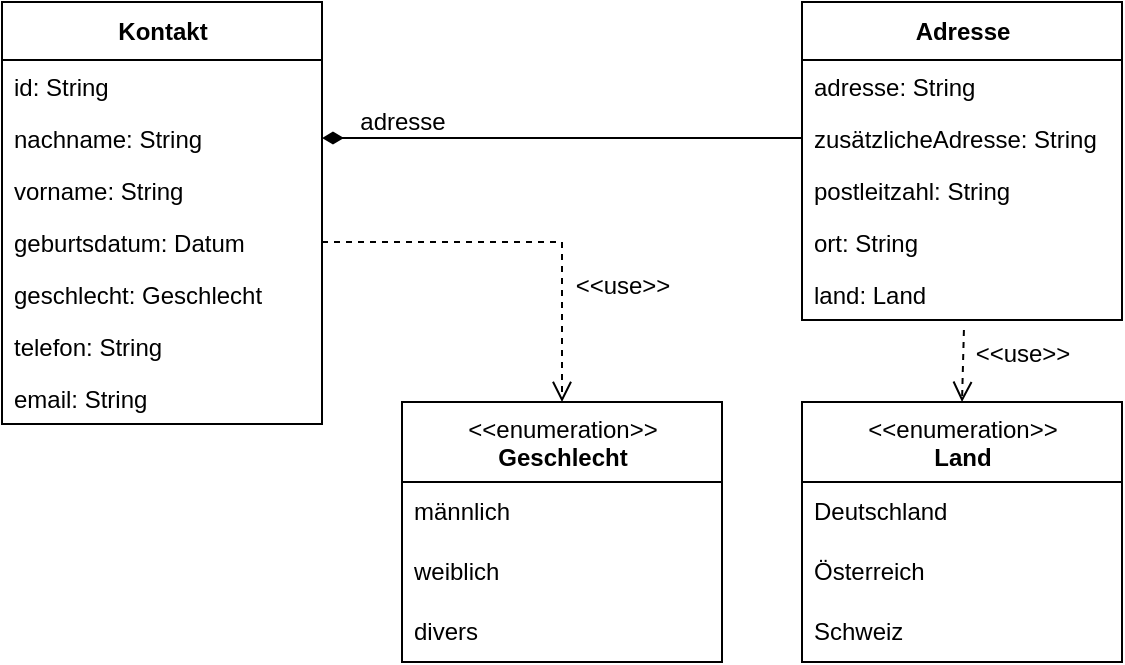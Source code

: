 <mxfile><diagram id="47A9uAxiZOzFFANPaknb" name="Page-1"><mxGraphModel dx="1642" dy="619" grid="1" gridSize="10" guides="1" tooltips="1" connect="1" arrows="1" fold="1" page="1" pageScale="1" pageWidth="1169" pageHeight="827" math="0" shadow="0"><root><mxCell id="0"/><mxCell id="1" parent="0"/><mxCell id="XlRuoyJqkZNGjIw-Lx1k-27" value="Kontakt" style="swimlane;fontStyle=1;align=center;verticalAlign=middle;childLayout=stackLayout;horizontal=1;startSize=29;horizontalStack=0;resizeParent=1;resizeParentMax=0;resizeLast=0;collapsible=0;marginBottom=0;html=1;" parent="1" vertex="1"><mxGeometry x="40" y="40" width="160" height="211" as="geometry"/></mxCell><mxCell id="XlRuoyJqkZNGjIw-Lx1k-31" value="id: String" style="text;align=left;verticalAlign=top;spacingLeft=4;spacingRight=4;overflow=hidden;rotatable=0;points=[[0,0.5],[1,0.5]];portConstraint=eastwest;" parent="XlRuoyJqkZNGjIw-Lx1k-27" vertex="1"><mxGeometry y="29" width="160" height="26" as="geometry"/></mxCell><mxCell id="XlRuoyJqkZNGjIw-Lx1k-33" value="nachname: String" style="text;align=left;verticalAlign=top;spacingLeft=4;spacingRight=4;overflow=hidden;rotatable=0;points=[[0,0.5],[1,0.5]];portConstraint=eastwest;rounded=0;shadow=0;html=0;" parent="XlRuoyJqkZNGjIw-Lx1k-27" vertex="1"><mxGeometry y="55" width="160" height="26" as="geometry"/></mxCell><mxCell id="XlRuoyJqkZNGjIw-Lx1k-32" value="vorname: String" style="text;align=left;verticalAlign=top;spacingLeft=4;spacingRight=4;overflow=hidden;rotatable=0;points=[[0,0.5],[1,0.5]];portConstraint=eastwest;rounded=0;shadow=0;html=0;" parent="XlRuoyJqkZNGjIw-Lx1k-27" vertex="1"><mxGeometry y="81" width="160" height="26" as="geometry"/></mxCell><mxCell id="XlRuoyJqkZNGjIw-Lx1k-35" value="geburtsdatum: Datum" style="text;align=left;verticalAlign=top;spacingLeft=4;spacingRight=4;overflow=hidden;rotatable=0;points=[[0,0.5],[1,0.5]];portConstraint=eastwest;rounded=0;shadow=0;html=0;" parent="XlRuoyJqkZNGjIw-Lx1k-27" vertex="1"><mxGeometry y="107" width="160" height="26" as="geometry"/></mxCell><mxCell id="XlRuoyJqkZNGjIw-Lx1k-34" value="geschlecht: Geschlecht" style="text;align=left;verticalAlign=top;spacingLeft=4;spacingRight=4;overflow=hidden;rotatable=0;points=[[0,0.5],[1,0.5]];portConstraint=eastwest;rounded=0;shadow=0;html=0;" parent="XlRuoyJqkZNGjIw-Lx1k-27" vertex="1"><mxGeometry y="133" width="160" height="26" as="geometry"/></mxCell><mxCell id="XlRuoyJqkZNGjIw-Lx1k-37" value="telefon: String" style="text;align=left;verticalAlign=top;spacingLeft=4;spacingRight=4;overflow=hidden;rotatable=0;points=[[0,0.5],[1,0.5]];portConstraint=eastwest;rounded=0;shadow=0;html=0;" parent="XlRuoyJqkZNGjIw-Lx1k-27" vertex="1"><mxGeometry y="159" width="160" height="26" as="geometry"/></mxCell><mxCell id="XlRuoyJqkZNGjIw-Lx1k-36" value="email: String" style="text;align=left;verticalAlign=top;spacingLeft=4;spacingRight=4;overflow=hidden;rotatable=0;points=[[0,0.5],[1,0.5]];portConstraint=eastwest;rounded=0;shadow=0;html=0;" parent="XlRuoyJqkZNGjIw-Lx1k-27" vertex="1"><mxGeometry y="185" width="160" height="26" as="geometry"/></mxCell><mxCell id="XlRuoyJqkZNGjIw-Lx1k-39" value="Adresse" style="swimlane;fontStyle=1;align=center;verticalAlign=middle;childLayout=stackLayout;horizontal=1;startSize=29;horizontalStack=0;resizeParent=1;resizeParentMax=0;resizeLast=0;collapsible=0;marginBottom=0;html=1;" parent="1" vertex="1"><mxGeometry x="440" y="40" width="160" height="159" as="geometry"/></mxCell><mxCell id="XlRuoyJqkZNGjIw-Lx1k-48" value="adresse: String" style="text;align=left;verticalAlign=top;spacingLeft=4;spacingRight=4;overflow=hidden;rotatable=0;points=[[0,0.5],[1,0.5]];portConstraint=eastwest;" parent="XlRuoyJqkZNGjIw-Lx1k-39" vertex="1"><mxGeometry y="29" width="160" height="26" as="geometry"/></mxCell><mxCell id="XlRuoyJqkZNGjIw-Lx1k-49" value="zusätzlicheAdresse: String" style="text;align=left;verticalAlign=top;spacingLeft=4;spacingRight=4;overflow=hidden;rotatable=0;points=[[0,0.5],[1,0.5]];portConstraint=eastwest;rounded=0;shadow=0;html=0;" parent="XlRuoyJqkZNGjIw-Lx1k-39" vertex="1"><mxGeometry y="55" width="160" height="26" as="geometry"/></mxCell><mxCell id="XlRuoyJqkZNGjIw-Lx1k-50" value="postleitzahl: String" style="text;align=left;verticalAlign=top;spacingLeft=4;spacingRight=4;overflow=hidden;rotatable=0;points=[[0,0.5],[1,0.5]];portConstraint=eastwest;rounded=0;shadow=0;html=0;" parent="XlRuoyJqkZNGjIw-Lx1k-39" vertex="1"><mxGeometry y="81" width="160" height="26" as="geometry"/></mxCell><mxCell id="XlRuoyJqkZNGjIw-Lx1k-51" value="ort: String" style="text;align=left;verticalAlign=top;spacingLeft=4;spacingRight=4;overflow=hidden;rotatable=0;points=[[0,0.5],[1,0.5]];portConstraint=eastwest;rounded=0;shadow=0;html=0;" parent="XlRuoyJqkZNGjIw-Lx1k-39" vertex="1"><mxGeometry y="107" width="160" height="26" as="geometry"/></mxCell><mxCell id="XlRuoyJqkZNGjIw-Lx1k-52" value="land: Land" style="text;align=left;verticalAlign=top;spacingLeft=4;spacingRight=4;overflow=hidden;rotatable=0;points=[[0,0.5],[1,0.5]];portConstraint=eastwest;rounded=0;shadow=0;html=0;" parent="XlRuoyJqkZNGjIw-Lx1k-39" vertex="1"><mxGeometry y="133" width="160" height="26" as="geometry"/></mxCell><mxCell id="XlRuoyJqkZNGjIw-Lx1k-53" value="&amp;lt;&amp;lt;enumeration&amp;gt;&amp;gt;&lt;br&gt;&lt;b&gt;Land&lt;/b&gt;" style="swimlane;fontStyle=0;align=center;verticalAlign=top;childLayout=stackLayout;horizontal=1;startSize=40;horizontalStack=0;resizeParent=1;resizeParentMax=0;resizeLast=0;collapsible=0;marginBottom=0;html=1;" parent="1" vertex="1"><mxGeometry x="440" y="240" width="160" height="130" as="geometry"/></mxCell><mxCell id="XlRuoyJqkZNGjIw-Lx1k-57" value="&lt;div&gt;Deutschland&lt;/div&gt;" style="text;html=1;strokeColor=none;fillColor=none;align=left;verticalAlign=middle;spacingLeft=4;spacingRight=4;overflow=hidden;rotatable=0;points=[[0,0.5],[1,0.5]];portConstraint=eastwest;" parent="XlRuoyJqkZNGjIw-Lx1k-53" vertex="1"><mxGeometry y="40" width="160" height="30" as="geometry"/></mxCell><mxCell id="XlRuoyJqkZNGjIw-Lx1k-54" value="Österreich" style="text;html=1;strokeColor=none;fillColor=none;align=left;verticalAlign=middle;spacingLeft=4;spacingRight=4;overflow=hidden;rotatable=0;points=[[0,0.5],[1,0.5]];portConstraint=eastwest;" parent="XlRuoyJqkZNGjIw-Lx1k-53" vertex="1"><mxGeometry y="70" width="160" height="30" as="geometry"/></mxCell><mxCell id="XlRuoyJqkZNGjIw-Lx1k-58" value="Schweiz" style="text;html=1;strokeColor=none;fillColor=none;align=left;verticalAlign=middle;spacingLeft=4;spacingRight=4;overflow=hidden;rotatable=0;points=[[0,0.5],[1,0.5]];portConstraint=eastwest;" parent="XlRuoyJqkZNGjIw-Lx1k-53" vertex="1"><mxGeometry y="100" width="160" height="30" as="geometry"/></mxCell><mxCell id="XlRuoyJqkZNGjIw-Lx1k-59" value="&amp;lt;&amp;lt;enumeration&amp;gt;&amp;gt;&lt;br&gt;&lt;b&gt;Geschlecht&lt;/b&gt;" style="swimlane;fontStyle=0;align=center;verticalAlign=top;childLayout=stackLayout;horizontal=1;startSize=40;horizontalStack=0;resizeParent=1;resizeParentMax=0;resizeLast=0;collapsible=0;marginBottom=0;html=1;" parent="1" vertex="1"><mxGeometry x="240" y="240" width="160" height="130" as="geometry"/></mxCell><mxCell id="XlRuoyJqkZNGjIw-Lx1k-60" value="&lt;div&gt;männlich&lt;/div&gt;" style="text;html=1;strokeColor=none;fillColor=none;align=left;verticalAlign=middle;spacingLeft=4;spacingRight=4;overflow=hidden;rotatable=0;points=[[0,0.5],[1,0.5]];portConstraint=eastwest;" parent="XlRuoyJqkZNGjIw-Lx1k-59" vertex="1"><mxGeometry y="40" width="160" height="30" as="geometry"/></mxCell><mxCell id="XlRuoyJqkZNGjIw-Lx1k-61" value="weiblich" style="text;html=1;strokeColor=none;fillColor=none;align=left;verticalAlign=middle;spacingLeft=4;spacingRight=4;overflow=hidden;rotatable=0;points=[[0,0.5],[1,0.5]];portConstraint=eastwest;" parent="XlRuoyJqkZNGjIw-Lx1k-59" vertex="1"><mxGeometry y="70" width="160" height="30" as="geometry"/></mxCell><mxCell id="XlRuoyJqkZNGjIw-Lx1k-62" value="divers" style="text;html=1;strokeColor=none;fillColor=none;align=left;verticalAlign=middle;spacingLeft=4;spacingRight=4;overflow=hidden;rotatable=0;points=[[0,0.5],[1,0.5]];portConstraint=eastwest;" parent="XlRuoyJqkZNGjIw-Lx1k-59" vertex="1"><mxGeometry y="100" width="160" height="30" as="geometry"/></mxCell><mxCell id="XlRuoyJqkZNGjIw-Lx1k-66" value="&lt;font style=&quot;font-size: 12px&quot;&gt;&amp;lt;&amp;lt;use&amp;gt;&amp;gt;&lt;/font&gt;" style="endArrow=open;startArrow=none;endFill=0;startFill=0;endSize=8;html=1;verticalAlign=bottom;dashed=1;labelBackgroundColor=none;rounded=0;exitX=0.506;exitY=1.192;exitDx=0;exitDy=0;exitPerimeter=0;entryX=0.5;entryY=0;entryDx=0;entryDy=0;" parent="1" source="XlRuoyJqkZNGjIw-Lx1k-52" target="XlRuoyJqkZNGjIw-Lx1k-53" edge="1"><mxGeometry x="0.134" y="30" width="160" relative="1" as="geometry"><mxPoint x="470" y="240" as="sourcePoint"/><mxPoint x="630" y="240" as="targetPoint"/><mxPoint as="offset"/></mxGeometry></mxCell><mxCell id="XlRuoyJqkZNGjIw-Lx1k-68" value="&lt;font style=&quot;font-size: 12px&quot;&gt;&amp;lt;&amp;lt;use&amp;gt;&amp;gt;&lt;/font&gt;" style="endArrow=open;startArrow=none;endFill=0;startFill=0;endSize=8;html=1;verticalAlign=bottom;dashed=1;labelBackgroundColor=none;rounded=0;exitX=1;exitY=0.5;exitDx=0;exitDy=0;entryX=0.5;entryY=0;entryDx=0;entryDy=0;" parent="1" source="XlRuoyJqkZNGjIw-Lx1k-35" target="XlRuoyJqkZNGjIw-Lx1k-59" edge="1"><mxGeometry x="0.512" y="30" width="160" relative="1" as="geometry"><mxPoint x="450.96" y="213.992" as="sourcePoint"/><mxPoint x="450" y="250" as="targetPoint"/><Array as="points"><mxPoint x="320" y="160"/></Array><mxPoint as="offset"/></mxGeometry></mxCell><mxCell id="XlRuoyJqkZNGjIw-Lx1k-69" value="" style="endArrow=none;startArrow=diamondThin;endFill=0;startFill=1;html=1;verticalAlign=bottom;labelBackgroundColor=none;strokeWidth=1;startSize=8;endSize=8;rounded=0;entryX=0;entryY=0.5;entryDx=0;entryDy=0;exitX=1;exitY=0.5;exitDx=0;exitDy=0;" parent="1" source="XlRuoyJqkZNGjIw-Lx1k-33" target="XlRuoyJqkZNGjIw-Lx1k-49" edge="1"><mxGeometry width="160" relative="1" as="geometry"><mxPoint x="320" y="180" as="sourcePoint"/><mxPoint x="460" y="360" as="targetPoint"/></mxGeometry></mxCell><mxCell id="BrRcSP4h_cU1RDWhXW5_-1" value="adresse" style="text;html=1;align=center;verticalAlign=middle;resizable=0;points=[];autosize=1;strokeColor=none;fillColor=none;fontSize=12;" parent="1" vertex="1"><mxGeometry x="210" y="90" width="60" height="20" as="geometry"/></mxCell></root></mxGraphModel></diagram></mxfile>